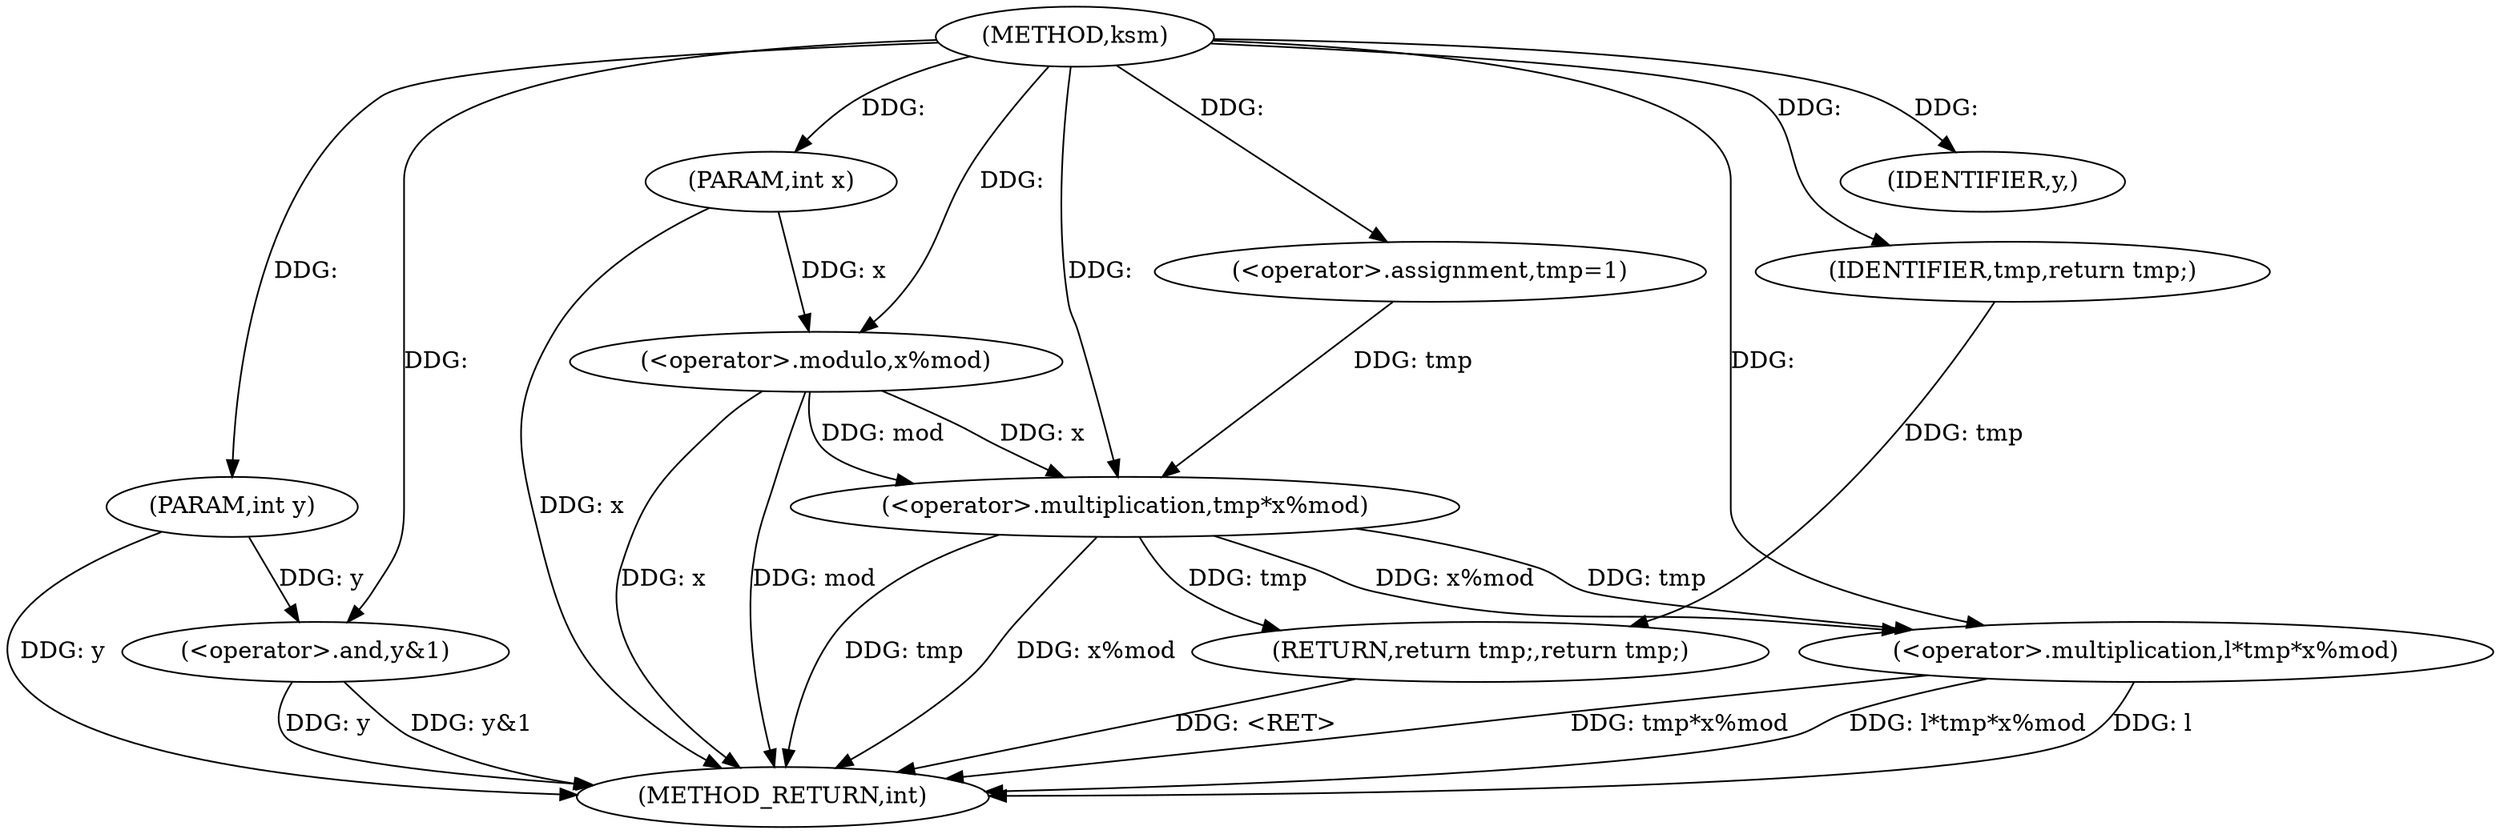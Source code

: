 digraph "ksm" {  
"1000230" [label = "(METHOD,ksm)" ]
"1000252" [label = "(METHOD_RETURN,int)" ]
"1000231" [label = "(PARAM,int x)" ]
"1000232" [label = "(PARAM,int y)" ]
"1000235" [label = "(<operator>.assignment,tmp=1)" ]
"1000238" [label = "(IDENTIFIER,y,)" ]
"1000243" [label = "(<operator>.multiplication,l*tmp*x%mod)" ]
"1000250" [label = "(RETURN,return tmp;,return tmp;)" ]
"1000240" [label = "(<operator>.and,y&1)" ]
"1000251" [label = "(IDENTIFIER,tmp,return tmp;)" ]
"1000245" [label = "(<operator>.multiplication,tmp*x%mod)" ]
"1000247" [label = "(<operator>.modulo,x%mod)" ]
  "1000250" -> "1000252"  [ label = "DDG: <RET>"] 
  "1000231" -> "1000252"  [ label = "DDG: x"] 
  "1000232" -> "1000252"  [ label = "DDG: y"] 
  "1000240" -> "1000252"  [ label = "DDG: y"] 
  "1000240" -> "1000252"  [ label = "DDG: y&1"] 
  "1000245" -> "1000252"  [ label = "DDG: tmp"] 
  "1000247" -> "1000252"  [ label = "DDG: x"] 
  "1000245" -> "1000252"  [ label = "DDG: x%mod"] 
  "1000243" -> "1000252"  [ label = "DDG: tmp*x%mod"] 
  "1000243" -> "1000252"  [ label = "DDG: l*tmp*x%mod"] 
  "1000247" -> "1000252"  [ label = "DDG: mod"] 
  "1000243" -> "1000252"  [ label = "DDG: l"] 
  "1000230" -> "1000231"  [ label = "DDG: "] 
  "1000230" -> "1000232"  [ label = "DDG: "] 
  "1000230" -> "1000235"  [ label = "DDG: "] 
  "1000230" -> "1000238"  [ label = "DDG: "] 
  "1000251" -> "1000250"  [ label = "DDG: tmp"] 
  "1000245" -> "1000250"  [ label = "DDG: tmp"] 
  "1000230" -> "1000243"  [ label = "DDG: "] 
  "1000245" -> "1000243"  [ label = "DDG: x%mod"] 
  "1000245" -> "1000243"  [ label = "DDG: tmp"] 
  "1000230" -> "1000251"  [ label = "DDG: "] 
  "1000232" -> "1000240"  [ label = "DDG: y"] 
  "1000230" -> "1000240"  [ label = "DDG: "] 
  "1000235" -> "1000245"  [ label = "DDG: tmp"] 
  "1000230" -> "1000245"  [ label = "DDG: "] 
  "1000247" -> "1000245"  [ label = "DDG: x"] 
  "1000247" -> "1000245"  [ label = "DDG: mod"] 
  "1000231" -> "1000247"  [ label = "DDG: x"] 
  "1000230" -> "1000247"  [ label = "DDG: "] 
}
